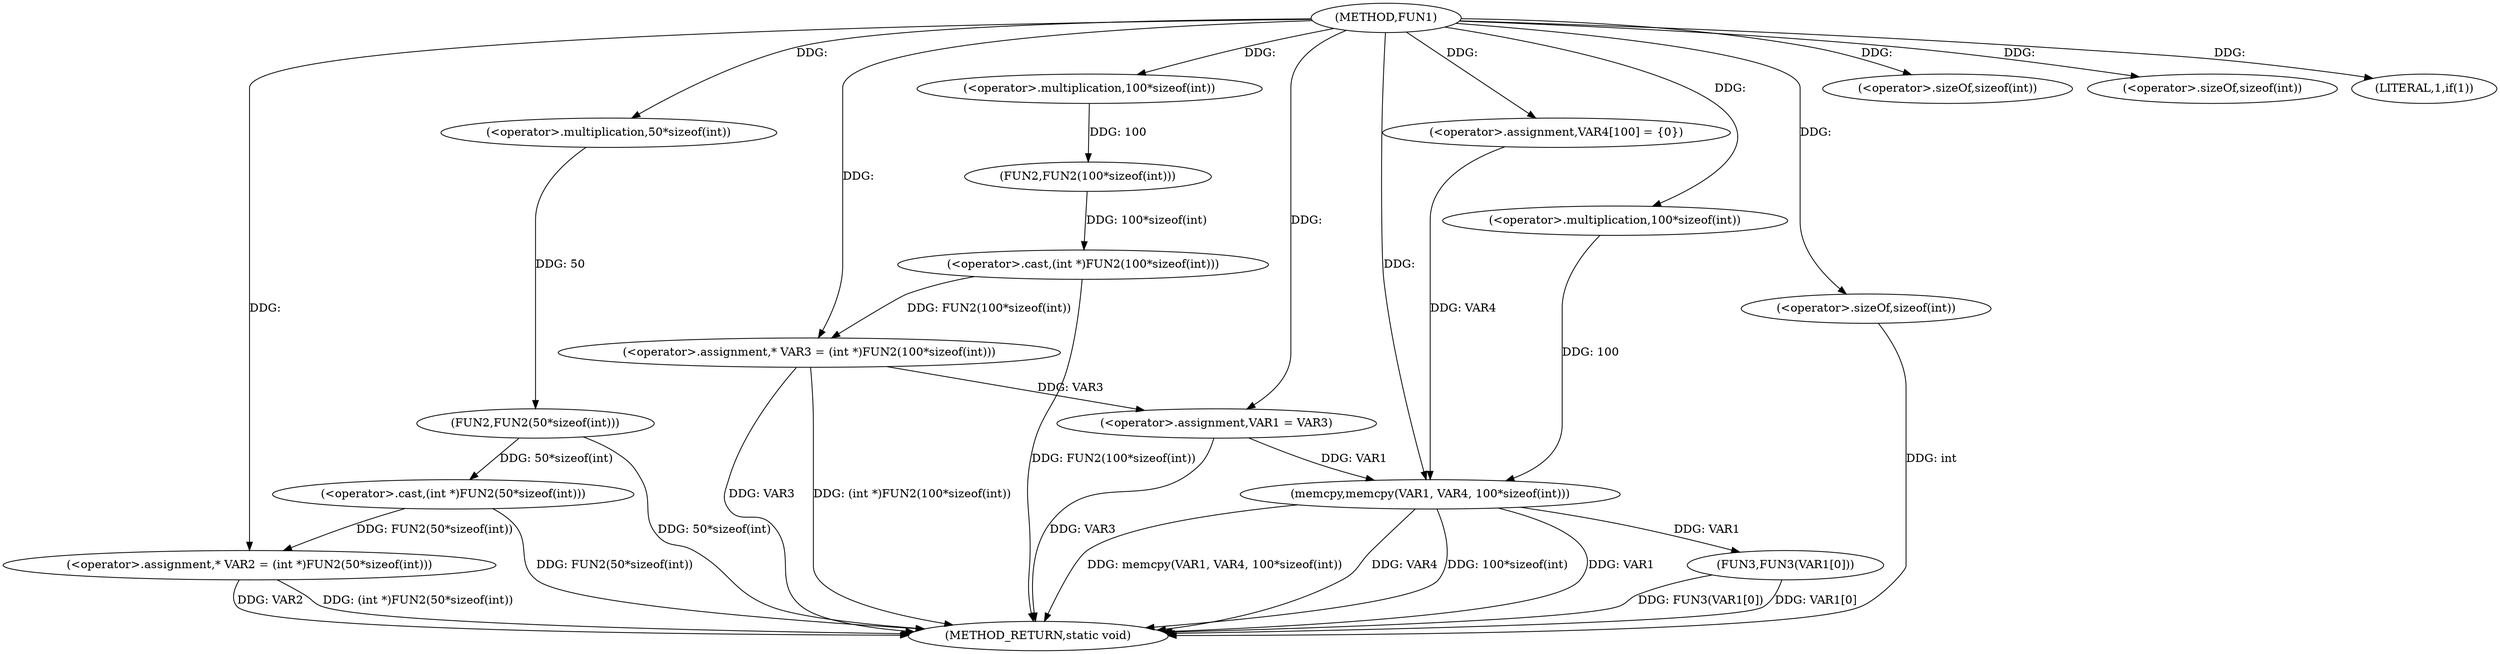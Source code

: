 digraph FUN1 {  
"1000100" [label = "(METHOD,FUN1)" ]
"1000144" [label = "(METHOD_RETURN,static void)" ]
"1000104" [label = "(<operator>.assignment,* VAR2 = (int *)FUN2(50*sizeof(int)))" ]
"1000106" [label = "(<operator>.cast,(int *)FUN2(50*sizeof(int)))" ]
"1000108" [label = "(FUN2,FUN2(50*sizeof(int)))" ]
"1000109" [label = "(<operator>.multiplication,50*sizeof(int))" ]
"1000111" [label = "(<operator>.sizeOf,sizeof(int))" ]
"1000114" [label = "(<operator>.assignment,* VAR3 = (int *)FUN2(100*sizeof(int)))" ]
"1000116" [label = "(<operator>.cast,(int *)FUN2(100*sizeof(int)))" ]
"1000118" [label = "(FUN2,FUN2(100*sizeof(int)))" ]
"1000119" [label = "(<operator>.multiplication,100*sizeof(int))" ]
"1000121" [label = "(<operator>.sizeOf,sizeof(int))" ]
"1000124" [label = "(LITERAL,1,if(1))" ]
"1000126" [label = "(<operator>.assignment,VAR1 = VAR3)" ]
"1000131" [label = "(<operator>.assignment,VAR4[100] = {0})" ]
"1000133" [label = "(memcpy,memcpy(VAR1, VAR4, 100*sizeof(int)))" ]
"1000136" [label = "(<operator>.multiplication,100*sizeof(int))" ]
"1000138" [label = "(<operator>.sizeOf,sizeof(int))" ]
"1000140" [label = "(FUN3,FUN3(VAR1[0]))" ]
  "1000106" -> "1000144"  [ label = "DDG: FUN2(50*sizeof(int))"] 
  "1000104" -> "1000144"  [ label = "DDG: VAR2"] 
  "1000140" -> "1000144"  [ label = "DDG: FUN3(VAR1[0])"] 
  "1000133" -> "1000144"  [ label = "DDG: VAR1"] 
  "1000114" -> "1000144"  [ label = "DDG: VAR3"] 
  "1000116" -> "1000144"  [ label = "DDG: FUN2(100*sizeof(int))"] 
  "1000133" -> "1000144"  [ label = "DDG: memcpy(VAR1, VAR4, 100*sizeof(int))"] 
  "1000133" -> "1000144"  [ label = "DDG: VAR4"] 
  "1000133" -> "1000144"  [ label = "DDG: 100*sizeof(int)"] 
  "1000114" -> "1000144"  [ label = "DDG: (int *)FUN2(100*sizeof(int))"] 
  "1000140" -> "1000144"  [ label = "DDG: VAR1[0]"] 
  "1000138" -> "1000144"  [ label = "DDG: int"] 
  "1000126" -> "1000144"  [ label = "DDG: VAR3"] 
  "1000104" -> "1000144"  [ label = "DDG: (int *)FUN2(50*sizeof(int))"] 
  "1000108" -> "1000144"  [ label = "DDG: 50*sizeof(int)"] 
  "1000106" -> "1000104"  [ label = "DDG: FUN2(50*sizeof(int))"] 
  "1000100" -> "1000104"  [ label = "DDG: "] 
  "1000108" -> "1000106"  [ label = "DDG: 50*sizeof(int)"] 
  "1000109" -> "1000108"  [ label = "DDG: 50"] 
  "1000100" -> "1000109"  [ label = "DDG: "] 
  "1000100" -> "1000111"  [ label = "DDG: "] 
  "1000116" -> "1000114"  [ label = "DDG: FUN2(100*sizeof(int))"] 
  "1000100" -> "1000114"  [ label = "DDG: "] 
  "1000118" -> "1000116"  [ label = "DDG: 100*sizeof(int)"] 
  "1000119" -> "1000118"  [ label = "DDG: 100"] 
  "1000100" -> "1000119"  [ label = "DDG: "] 
  "1000100" -> "1000121"  [ label = "DDG: "] 
  "1000100" -> "1000124"  [ label = "DDG: "] 
  "1000114" -> "1000126"  [ label = "DDG: VAR3"] 
  "1000100" -> "1000126"  [ label = "DDG: "] 
  "1000100" -> "1000131"  [ label = "DDG: "] 
  "1000126" -> "1000133"  [ label = "DDG: VAR1"] 
  "1000100" -> "1000133"  [ label = "DDG: "] 
  "1000131" -> "1000133"  [ label = "DDG: VAR4"] 
  "1000136" -> "1000133"  [ label = "DDG: 100"] 
  "1000100" -> "1000136"  [ label = "DDG: "] 
  "1000100" -> "1000138"  [ label = "DDG: "] 
  "1000133" -> "1000140"  [ label = "DDG: VAR1"] 
}

